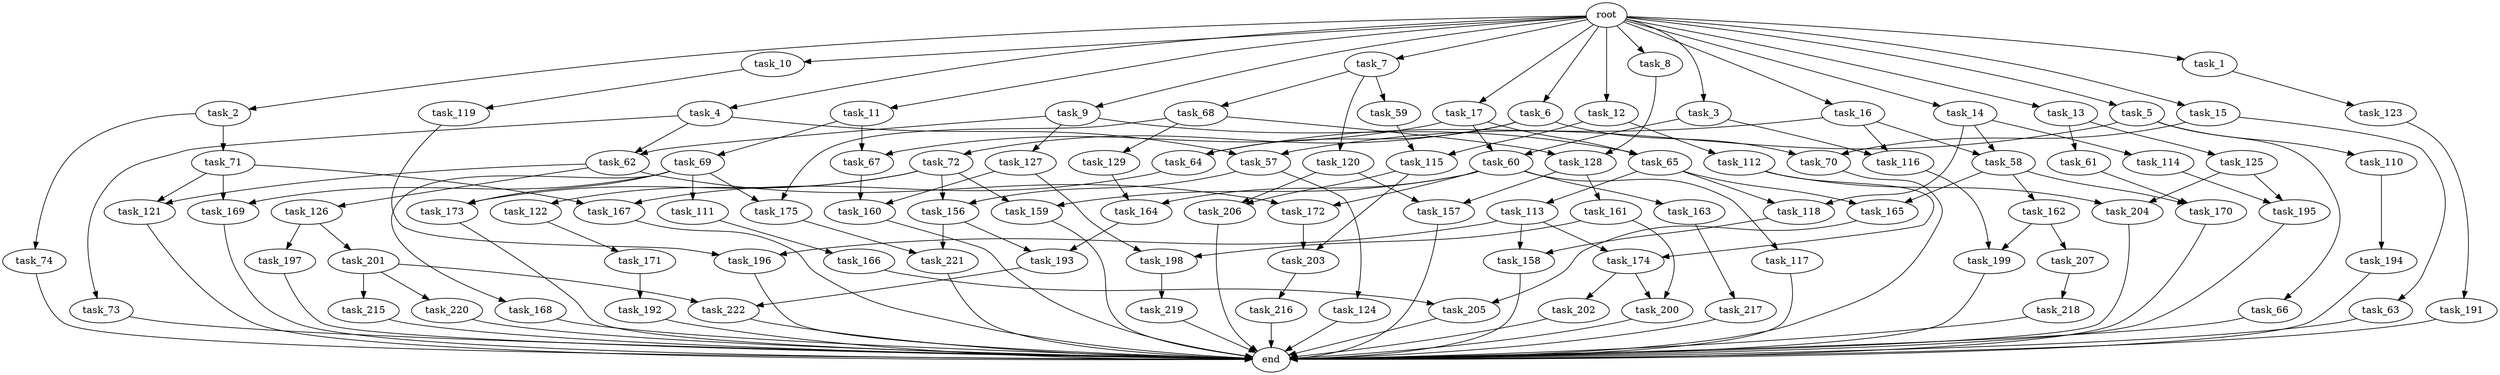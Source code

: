 digraph G {
  task_116 [size="764504178688.000000"];
  task_163 [size="137438953472.000000"];
  task_15 [size="1024.000000"];
  task_118 [size="627065225216.000000"];
  task_169 [size="910533066752.000000"];
  task_207 [size="695784701952.000000"];
  task_168 [size="695784701952.000000"];
  task_161 [size="549755813888.000000"];
  task_173 [size="773094113280.000000"];
  task_7 [size="1024.000000"];
  task_128 [size="833223655424.000000"];
  task_119 [size="77309411328.000000"];
  task_220 [size="549755813888.000000"];
  task_166 [size="695784701952.000000"];
  task_204 [size="893353197568.000000"];
  task_117 [size="137438953472.000000"];
  task_196 [size="764504178688.000000"];
  task_9 [size="1024.000000"];
  task_199 [size="1554778161152.000000"];
  task_216 [size="214748364800.000000"];
  task_112 [size="858993459200.000000"];
  task_206 [size="523986010112.000000"];
  task_59 [size="695784701952.000000"];
  task_121 [size="292057776128.000000"];
  task_164 [size="558345748480.000000"];
  task_217 [size="34359738368.000000"];
  task_73 [size="34359738368.000000"];
  task_172 [size="214748364800.000000"];
  task_198 [size="249108103168.000000"];
  task_65 [size="68719476736.000000"];
  task_222 [size="1245540515840.000000"];
  task_159 [size="214748364800.000000"];
  task_63 [size="695784701952.000000"];
  task_68 [size="695784701952.000000"];
  task_115 [size="1168231104512.000000"];
  task_58 [size="627065225216.000000"];
  task_160 [size="584115552256.000000"];
  task_61 [size="309237645312.000000"];
  task_64 [size="584115552256.000000"];
  task_11 [size="1024.000000"];
  task_167 [size="910533066752.000000"];
  task_125 [size="309237645312.000000"];
  task_1 [size="1024.000000"];
  end [size="0.000000"];
  task_157 [size="764504178688.000000"];
  task_156 [size="292057776128.000000"];
  task_201 [size="214748364800.000000"];
  task_69 [size="77309411328.000000"];
  task_171 [size="77309411328.000000"];
  task_162 [size="309237645312.000000"];
  task_165 [size="858993459200.000000"];
  task_123 [size="420906795008.000000"];
  task_175 [size="833223655424.000000"];
  task_194 [size="137438953472.000000"];
  task_62 [size="68719476736.000000"];
  task_66 [size="309237645312.000000"];
  task_205 [size="154618822656.000000"];
  task_127 [size="34359738368.000000"];
  task_195 [size="584115552256.000000"];
  task_191 [size="77309411328.000000"];
  task_126 [size="77309411328.000000"];
  task_192 [size="549755813888.000000"];
  task_129 [size="137438953472.000000"];
  task_4 [size="1024.000000"];
  task_60 [size="249108103168.000000"];
  task_10 [size="1024.000000"];
  task_193 [size="730144440320.000000"];
  task_158 [size="635655159808.000000"];
  task_70 [size="730144440320.000000"];
  task_71 [size="549755813888.000000"];
  task_67 [size="111669149696.000000"];
  task_14 [size="1024.000000"];
  task_12 [size="1024.000000"];
  task_13 [size="1024.000000"];
  task_174 [size="1073741824000.000000"];
  task_3 [size="1024.000000"];
  task_114 [size="77309411328.000000"];
  task_5 [size="1024.000000"];
  task_113 [size="549755813888.000000"];
  task_6 [size="1024.000000"];
  task_203 [size="730144440320.000000"];
  task_124 [size="214748364800.000000"];
  task_2 [size="1024.000000"];
  task_221 [size="1005022347264.000000"];
  task_219 [size="77309411328.000000"];
  task_57 [size="343597383680.000000"];
  task_72 [size="34359738368.000000"];
  task_74 [size="549755813888.000000"];
  task_170 [size="618475290624.000000"];
  task_17 [size="1024.000000"];
  task_202 [size="549755813888.000000"];
  task_120 [size="695784701952.000000"];
  task_200 [size="764504178688.000000"];
  root [size="0.000000"];
  task_197 [size="214748364800.000000"];
  task_8 [size="1024.000000"];
  task_16 [size="1024.000000"];
  task_218 [size="858993459200.000000"];
  task_215 [size="549755813888.000000"];
  task_110 [size="309237645312.000000"];
  task_122 [size="77309411328.000000"];
  task_111 [size="695784701952.000000"];

  task_116 -> task_199 [size="838860800.000000"];
  task_163 -> task_217 [size="33554432.000000"];
  task_15 -> task_63 [size="679477248.000000"];
  task_15 -> task_70 [size="679477248.000000"];
  task_118 -> task_158 [size="411041792.000000"];
  task_169 -> end [size="1.000000"];
  task_207 -> task_218 [size="838860800.000000"];
  task_168 -> end [size="1.000000"];
  task_161 -> task_200 [size="209715200.000000"];
  task_161 -> task_198 [size="209715200.000000"];
  task_173 -> end [size="1.000000"];
  task_7 -> task_120 [size="679477248.000000"];
  task_7 -> task_68 [size="679477248.000000"];
  task_7 -> task_59 [size="679477248.000000"];
  task_128 -> task_161 [size="536870912.000000"];
  task_128 -> task_157 [size="536870912.000000"];
  task_119 -> task_196 [size="536870912.000000"];
  task_220 -> end [size="1.000000"];
  task_166 -> task_205 [size="75497472.000000"];
  task_204 -> end [size="1.000000"];
  task_117 -> end [size="1.000000"];
  task_196 -> end [size="1.000000"];
  task_9 -> task_65 [size="33554432.000000"];
  task_9 -> task_127 [size="33554432.000000"];
  task_9 -> task_62 [size="33554432.000000"];
  task_199 -> end [size="1.000000"];
  task_216 -> end [size="1.000000"];
  task_112 -> task_204 [size="838860800.000000"];
  task_112 -> task_174 [size="838860800.000000"];
  task_206 -> end [size="1.000000"];
  task_59 -> task_115 [size="301989888.000000"];
  task_121 -> end [size="1.000000"];
  task_164 -> task_193 [size="411041792.000000"];
  task_217 -> end [size="1.000000"];
  task_73 -> end [size="1.000000"];
  task_172 -> task_203 [size="411041792.000000"];
  task_198 -> task_219 [size="75497472.000000"];
  task_65 -> task_118 [size="536870912.000000"];
  task_65 -> task_113 [size="536870912.000000"];
  task_65 -> task_165 [size="536870912.000000"];
  task_222 -> end [size="1.000000"];
  task_159 -> end [size="1.000000"];
  task_63 -> end [size="1.000000"];
  task_68 -> task_175 [size="134217728.000000"];
  task_68 -> task_128 [size="134217728.000000"];
  task_68 -> task_129 [size="134217728.000000"];
  task_115 -> task_206 [size="301989888.000000"];
  task_115 -> task_203 [size="301989888.000000"];
  task_58 -> task_170 [size="301989888.000000"];
  task_58 -> task_162 [size="301989888.000000"];
  task_58 -> task_165 [size="301989888.000000"];
  task_160 -> end [size="1.000000"];
  task_61 -> task_170 [size="301989888.000000"];
  task_64 -> task_167 [size="679477248.000000"];
  task_11 -> task_67 [size="75497472.000000"];
  task_11 -> task_69 [size="75497472.000000"];
  task_167 -> end [size="1.000000"];
  task_125 -> task_204 [size="33554432.000000"];
  task_125 -> task_195 [size="33554432.000000"];
  task_1 -> task_123 [size="411041792.000000"];
  task_157 -> end [size="1.000000"];
  task_156 -> task_193 [size="301989888.000000"];
  task_156 -> task_221 [size="301989888.000000"];
  task_201 -> task_215 [size="536870912.000000"];
  task_201 -> task_222 [size="536870912.000000"];
  task_201 -> task_220 [size="536870912.000000"];
  task_69 -> task_173 [size="679477248.000000"];
  task_69 -> task_169 [size="679477248.000000"];
  task_69 -> task_111 [size="679477248.000000"];
  task_69 -> task_175 [size="679477248.000000"];
  task_69 -> task_168 [size="679477248.000000"];
  task_171 -> task_192 [size="536870912.000000"];
  task_162 -> task_199 [size="679477248.000000"];
  task_162 -> task_207 [size="679477248.000000"];
  task_165 -> task_205 [size="75497472.000000"];
  task_123 -> task_191 [size="75497472.000000"];
  task_175 -> task_221 [size="679477248.000000"];
  task_194 -> end [size="1.000000"];
  task_62 -> task_126 [size="75497472.000000"];
  task_62 -> task_121 [size="75497472.000000"];
  task_62 -> task_172 [size="75497472.000000"];
  task_66 -> end [size="1.000000"];
  task_205 -> end [size="1.000000"];
  task_127 -> task_160 [size="33554432.000000"];
  task_127 -> task_198 [size="33554432.000000"];
  task_195 -> end [size="1.000000"];
  task_191 -> end [size="1.000000"];
  task_126 -> task_201 [size="209715200.000000"];
  task_126 -> task_197 [size="209715200.000000"];
  task_192 -> end [size="1.000000"];
  task_129 -> task_164 [size="411041792.000000"];
  task_4 -> task_57 [size="33554432.000000"];
  task_4 -> task_73 [size="33554432.000000"];
  task_4 -> task_62 [size="33554432.000000"];
  task_60 -> task_164 [size="134217728.000000"];
  task_60 -> task_163 [size="134217728.000000"];
  task_60 -> task_117 [size="134217728.000000"];
  task_60 -> task_172 [size="134217728.000000"];
  task_60 -> task_159 [size="134217728.000000"];
  task_10 -> task_119 [size="75497472.000000"];
  task_193 -> task_222 [size="679477248.000000"];
  task_158 -> end [size="1.000000"];
  task_70 -> end [size="1.000000"];
  task_71 -> task_167 [size="209715200.000000"];
  task_71 -> task_169 [size="209715200.000000"];
  task_71 -> task_121 [size="209715200.000000"];
  task_67 -> task_160 [size="536870912.000000"];
  task_14 -> task_58 [size="75497472.000000"];
  task_14 -> task_114 [size="75497472.000000"];
  task_14 -> task_118 [size="75497472.000000"];
  task_12 -> task_112 [size="838860800.000000"];
  task_12 -> task_115 [size="838860800.000000"];
  task_13 -> task_125 [size="301989888.000000"];
  task_13 -> task_61 [size="301989888.000000"];
  task_174 -> task_200 [size="536870912.000000"];
  task_174 -> task_202 [size="536870912.000000"];
  task_3 -> task_116 [size="209715200.000000"];
  task_3 -> task_60 [size="209715200.000000"];
  task_114 -> task_195 [size="536870912.000000"];
  task_5 -> task_66 [size="301989888.000000"];
  task_5 -> task_110 [size="301989888.000000"];
  task_5 -> task_57 [size="301989888.000000"];
  task_113 -> task_158 [size="209715200.000000"];
  task_113 -> task_174 [size="209715200.000000"];
  task_113 -> task_196 [size="209715200.000000"];
  task_6 -> task_64 [size="33554432.000000"];
  task_6 -> task_72 [size="33554432.000000"];
  task_6 -> task_70 [size="33554432.000000"];
  task_203 -> task_216 [size="209715200.000000"];
  task_124 -> end [size="1.000000"];
  task_2 -> task_71 [size="536870912.000000"];
  task_2 -> task_74 [size="536870912.000000"];
  task_221 -> end [size="1.000000"];
  task_219 -> end [size="1.000000"];
  task_57 -> task_156 [size="209715200.000000"];
  task_57 -> task_124 [size="209715200.000000"];
  task_72 -> task_156 [size="75497472.000000"];
  task_72 -> task_173 [size="75497472.000000"];
  task_72 -> task_122 [size="75497472.000000"];
  task_72 -> task_159 [size="75497472.000000"];
  task_74 -> end [size="1.000000"];
  task_170 -> end [size="1.000000"];
  task_17 -> task_65 [size="33554432.000000"];
  task_17 -> task_60 [size="33554432.000000"];
  task_17 -> task_67 [size="33554432.000000"];
  task_202 -> end [size="1.000000"];
  task_120 -> task_206 [size="209715200.000000"];
  task_120 -> task_157 [size="209715200.000000"];
  task_200 -> end [size="1.000000"];
  root -> task_13 [size="1.000000"];
  root -> task_17 [size="1.000000"];
  root -> task_3 [size="1.000000"];
  root -> task_4 [size="1.000000"];
  root -> task_11 [size="1.000000"];
  root -> task_15 [size="1.000000"];
  root -> task_10 [size="1.000000"];
  root -> task_6 [size="1.000000"];
  root -> task_9 [size="1.000000"];
  root -> task_8 [size="1.000000"];
  root -> task_2 [size="1.000000"];
  root -> task_1 [size="1.000000"];
  root -> task_5 [size="1.000000"];
  root -> task_7 [size="1.000000"];
  root -> task_16 [size="1.000000"];
  root -> task_14 [size="1.000000"];
  root -> task_12 [size="1.000000"];
  task_197 -> end [size="1.000000"];
  task_8 -> task_128 [size="679477248.000000"];
  task_16 -> task_58 [size="536870912.000000"];
  task_16 -> task_116 [size="536870912.000000"];
  task_16 -> task_64 [size="536870912.000000"];
  task_218 -> end [size="1.000000"];
  task_215 -> end [size="1.000000"];
  task_110 -> task_194 [size="134217728.000000"];
  task_122 -> task_171 [size="75497472.000000"];
  task_111 -> task_166 [size="679477248.000000"];
}
